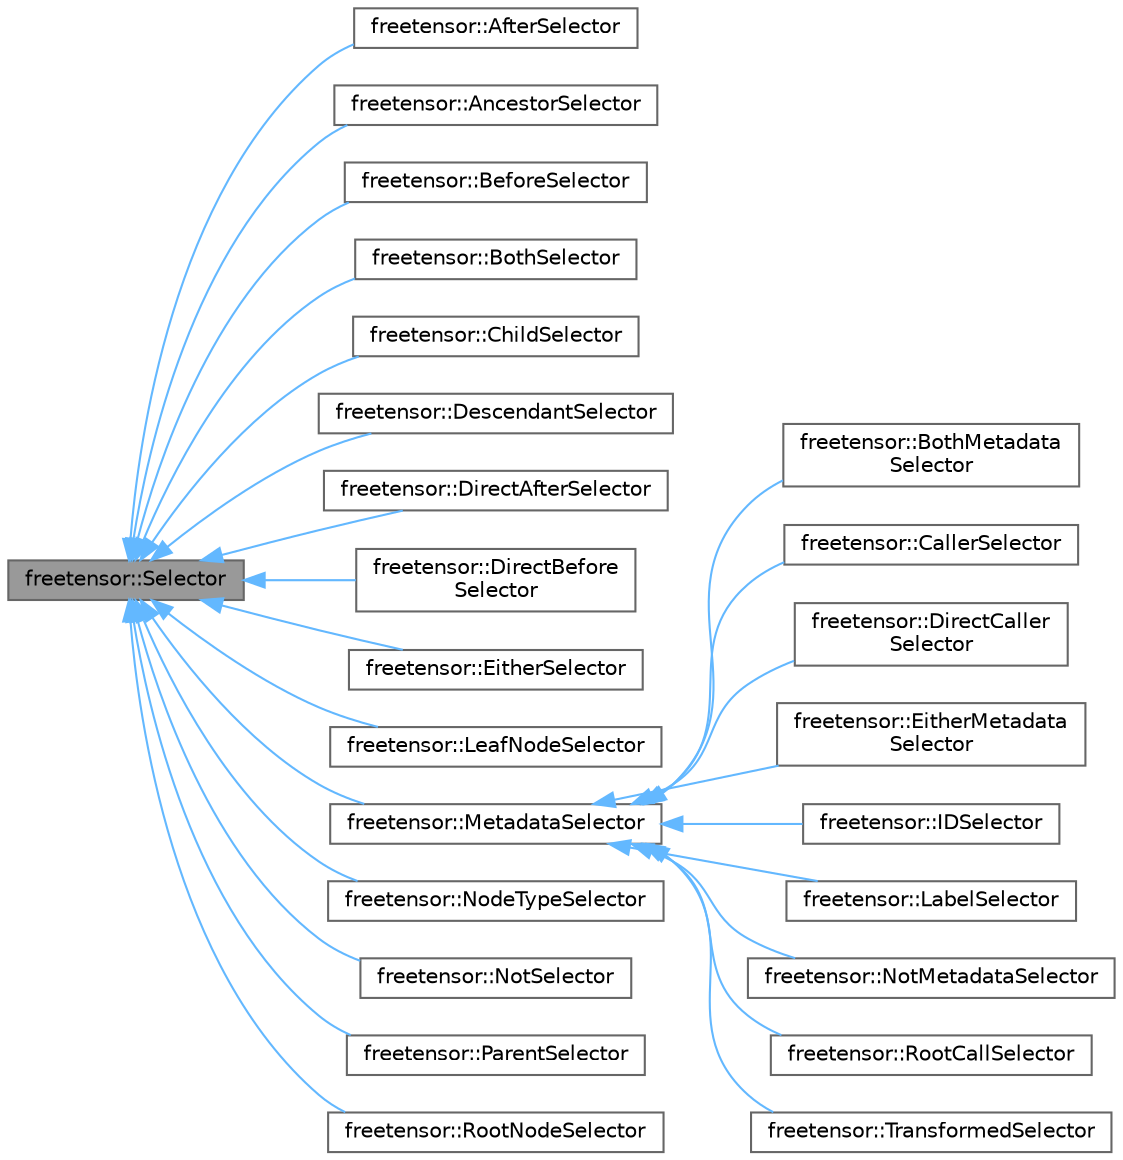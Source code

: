 digraph "freetensor::Selector"
{
 // LATEX_PDF_SIZE
  bgcolor="transparent";
  edge [fontname=Helvetica,fontsize=10,labelfontname=Helvetica,labelfontsize=10];
  node [fontname=Helvetica,fontsize=10,shape=box,height=0.2,width=0.4];
  rankdir="LR";
  Node1 [label="freetensor::Selector",height=0.2,width=0.4,color="gray40", fillcolor="grey60", style="filled", fontcolor="black",tooltip=" "];
  Node1 -> Node2 [dir="back",color="steelblue1",style="solid"];
  Node2 [label="freetensor::AfterSelector",height=0.2,width=0.4,color="gray40", fillcolor="white", style="filled",URL="$classfreetensor_1_1AfterSelector.html",tooltip=" "];
  Node1 -> Node3 [dir="back",color="steelblue1",style="solid"];
  Node3 [label="freetensor::AncestorSelector",height=0.2,width=0.4,color="gray40", fillcolor="white", style="filled",URL="$classfreetensor_1_1AncestorSelector.html",tooltip=" "];
  Node1 -> Node4 [dir="back",color="steelblue1",style="solid"];
  Node4 [label="freetensor::BeforeSelector",height=0.2,width=0.4,color="gray40", fillcolor="white", style="filled",URL="$classfreetensor_1_1BeforeSelector.html",tooltip=" "];
  Node1 -> Node5 [dir="back",color="steelblue1",style="solid"];
  Node5 [label="freetensor::BothSelector",height=0.2,width=0.4,color="gray40", fillcolor="white", style="filled",URL="$classfreetensor_1_1BothSelector.html",tooltip=" "];
  Node1 -> Node6 [dir="back",color="steelblue1",style="solid"];
  Node6 [label="freetensor::ChildSelector",height=0.2,width=0.4,color="gray40", fillcolor="white", style="filled",URL="$classfreetensor_1_1ChildSelector.html",tooltip=" "];
  Node1 -> Node7 [dir="back",color="steelblue1",style="solid"];
  Node7 [label="freetensor::DescendantSelector",height=0.2,width=0.4,color="gray40", fillcolor="white", style="filled",URL="$classfreetensor_1_1DescendantSelector.html",tooltip=" "];
  Node1 -> Node8 [dir="back",color="steelblue1",style="solid"];
  Node8 [label="freetensor::DirectAfterSelector",height=0.2,width=0.4,color="gray40", fillcolor="white", style="filled",URL="$classfreetensor_1_1DirectAfterSelector.html",tooltip=" "];
  Node1 -> Node9 [dir="back",color="steelblue1",style="solid"];
  Node9 [label="freetensor::DirectBefore\lSelector",height=0.2,width=0.4,color="gray40", fillcolor="white", style="filled",URL="$classfreetensor_1_1DirectBeforeSelector.html",tooltip=" "];
  Node1 -> Node10 [dir="back",color="steelblue1",style="solid"];
  Node10 [label="freetensor::EitherSelector",height=0.2,width=0.4,color="gray40", fillcolor="white", style="filled",URL="$classfreetensor_1_1EitherSelector.html",tooltip=" "];
  Node1 -> Node11 [dir="back",color="steelblue1",style="solid"];
  Node11 [label="freetensor::LeafNodeSelector",height=0.2,width=0.4,color="gray40", fillcolor="white", style="filled",URL="$classfreetensor_1_1LeafNodeSelector.html",tooltip=" "];
  Node1 -> Node12 [dir="back",color="steelblue1",style="solid"];
  Node12 [label="freetensor::MetadataSelector",height=0.2,width=0.4,color="gray40", fillcolor="white", style="filled",URL="$classfreetensor_1_1MetadataSelector.html",tooltip=" "];
  Node12 -> Node13 [dir="back",color="steelblue1",style="solid"];
  Node13 [label="freetensor::BothMetadata\lSelector",height=0.2,width=0.4,color="gray40", fillcolor="white", style="filled",URL="$classfreetensor_1_1BothMetadataSelector.html",tooltip=" "];
  Node12 -> Node14 [dir="back",color="steelblue1",style="solid"];
  Node14 [label="freetensor::CallerSelector",height=0.2,width=0.4,color="gray40", fillcolor="white", style="filled",URL="$classfreetensor_1_1CallerSelector.html",tooltip=" "];
  Node12 -> Node15 [dir="back",color="steelblue1",style="solid"];
  Node15 [label="freetensor::DirectCaller\lSelector",height=0.2,width=0.4,color="gray40", fillcolor="white", style="filled",URL="$classfreetensor_1_1DirectCallerSelector.html",tooltip=" "];
  Node12 -> Node16 [dir="back",color="steelblue1",style="solid"];
  Node16 [label="freetensor::EitherMetadata\lSelector",height=0.2,width=0.4,color="gray40", fillcolor="white", style="filled",URL="$classfreetensor_1_1EitherMetadataSelector.html",tooltip=" "];
  Node12 -> Node17 [dir="back",color="steelblue1",style="solid"];
  Node17 [label="freetensor::IDSelector",height=0.2,width=0.4,color="gray40", fillcolor="white", style="filled",URL="$classfreetensor_1_1IDSelector.html",tooltip=" "];
  Node12 -> Node18 [dir="back",color="steelblue1",style="solid"];
  Node18 [label="freetensor::LabelSelector",height=0.2,width=0.4,color="gray40", fillcolor="white", style="filled",URL="$classfreetensor_1_1LabelSelector.html",tooltip=" "];
  Node12 -> Node19 [dir="back",color="steelblue1",style="solid"];
  Node19 [label="freetensor::NotMetadataSelector",height=0.2,width=0.4,color="gray40", fillcolor="white", style="filled",URL="$classfreetensor_1_1NotMetadataSelector.html",tooltip=" "];
  Node12 -> Node20 [dir="back",color="steelblue1",style="solid"];
  Node20 [label="freetensor::RootCallSelector",height=0.2,width=0.4,color="gray40", fillcolor="white", style="filled",URL="$classfreetensor_1_1RootCallSelector.html",tooltip=" "];
  Node12 -> Node21 [dir="back",color="steelblue1",style="solid"];
  Node21 [label="freetensor::TransformedSelector",height=0.2,width=0.4,color="gray40", fillcolor="white", style="filled",URL="$classfreetensor_1_1TransformedSelector.html",tooltip=" "];
  Node1 -> Node22 [dir="back",color="steelblue1",style="solid"];
  Node22 [label="freetensor::NodeTypeSelector",height=0.2,width=0.4,color="gray40", fillcolor="white", style="filled",URL="$classfreetensor_1_1NodeTypeSelector.html",tooltip=" "];
  Node1 -> Node23 [dir="back",color="steelblue1",style="solid"];
  Node23 [label="freetensor::NotSelector",height=0.2,width=0.4,color="gray40", fillcolor="white", style="filled",URL="$classfreetensor_1_1NotSelector.html",tooltip=" "];
  Node1 -> Node24 [dir="back",color="steelblue1",style="solid"];
  Node24 [label="freetensor::ParentSelector",height=0.2,width=0.4,color="gray40", fillcolor="white", style="filled",URL="$classfreetensor_1_1ParentSelector.html",tooltip=" "];
  Node1 -> Node25 [dir="back",color="steelblue1",style="solid"];
  Node25 [label="freetensor::RootNodeSelector",height=0.2,width=0.4,color="gray40", fillcolor="white", style="filled",URL="$classfreetensor_1_1RootNodeSelector.html",tooltip=" "];
}
